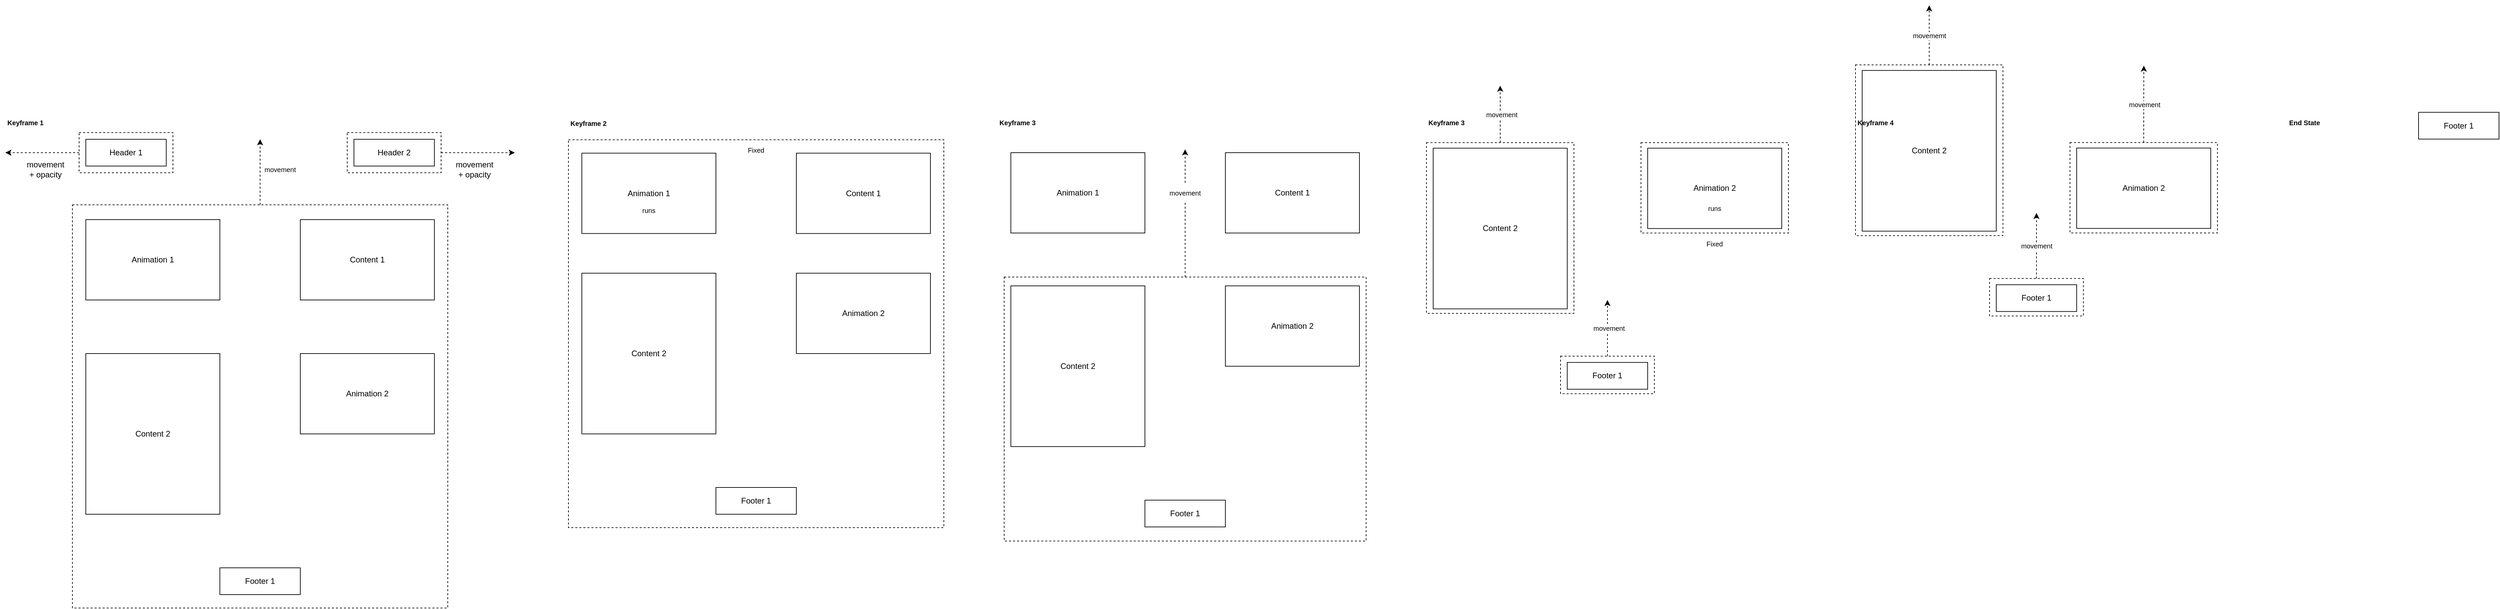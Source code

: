 <mxfile version="17.5.0" type="device"><diagram id="qDpcSCnvbgHkMtTbfWEl" name="Page-1"><mxGraphModel dx="2951" dy="2694" grid="1" gridSize="10" guides="1" tooltips="1" connect="1" arrows="1" fold="1" page="1" pageScale="1" pageWidth="4000" pageHeight="1000" math="0" shadow="0"><root><mxCell id="0"/><mxCell id="1" parent="0"/><mxCell id="D9h5YLzF-x8qjGeGGetP-142" value="" style="rounded=0;whiteSpace=wrap;html=1;" vertex="1" parent="1"><mxGeometry x="2810" y="-62.79" width="200" height="240" as="geometry"/></mxCell><mxCell id="D9h5YLzF-x8qjGeGGetP-158" value="movememt" style="edgeStyle=orthogonalEdgeStyle;rounded=0;orthogonalLoop=1;jettySize=auto;html=1;dashed=1;fontSize=10;" edge="1" parent="1" source="D9h5YLzF-x8qjGeGGetP-154"><mxGeometry relative="1" as="geometry"><mxPoint x="2910" y="-160" as="targetPoint"/></mxGeometry></mxCell><mxCell id="D9h5YLzF-x8qjGeGGetP-154" value="" style="rounded=0;whiteSpace=wrap;html=1;dashed=1;fontSize=10;fillColor=none;" vertex="1" parent="1"><mxGeometry x="2800" y="-71.07" width="220" height="255" as="geometry"/></mxCell><mxCell id="D9h5YLzF-x8qjGeGGetP-143" value="Content 2" style="text;html=1;strokeColor=none;fillColor=none;align=center;verticalAlign=middle;whiteSpace=wrap;rounded=0;" vertex="1" parent="1"><mxGeometry x="2875" y="42.21" width="70" height="30" as="geometry"/></mxCell><mxCell id="D9h5YLzF-x8qjGeGGetP-140" value="Keyframe 4" style="text;html=1;strokeColor=none;fillColor=none;align=center;verticalAlign=middle;whiteSpace=wrap;rounded=0;dashed=1;fontSize=10;fontStyle=1" vertex="1" parent="1"><mxGeometry x="2800" y="-0.26" width="60" height="30" as="geometry"/></mxCell><mxCell id="D9h5YLzF-x8qjGeGGetP-51" value="" style="rounded=0;whiteSpace=wrap;html=1;fillColor=none;dashed=1;" vertex="1" parent="1"><mxGeometry x="880" y="40.74" width="560" height="579.26" as="geometry"/></mxCell><mxCell id="D9h5YLzF-x8qjGeGGetP-20" value="" style="rounded=0;whiteSpace=wrap;html=1;fillColor=none;dashed=1;" vertex="1" parent="1"><mxGeometry x="140" y="137.87" width="560" height="602.13" as="geometry"/></mxCell><mxCell id="D9h5YLzF-x8qjGeGGetP-1" value="" style="rounded=0;whiteSpace=wrap;html=1;" vertex="1" parent="1"><mxGeometry x="160" y="40" width="120" height="40" as="geometry"/></mxCell><mxCell id="D9h5YLzF-x8qjGeGGetP-2" value="" style="rounded=0;whiteSpace=wrap;html=1;" vertex="1" parent="1"><mxGeometry x="560" y="40" width="120" height="40" as="geometry"/></mxCell><mxCell id="D9h5YLzF-x8qjGeGGetP-5" value="Header 1" style="text;html=1;strokeColor=none;fillColor=none;align=center;verticalAlign=middle;whiteSpace=wrap;rounded=0;" vertex="1" parent="1"><mxGeometry x="190" y="45" width="60" height="30" as="geometry"/></mxCell><mxCell id="D9h5YLzF-x8qjGeGGetP-6" value="Header 2" style="text;html=1;strokeColor=none;fillColor=none;align=center;verticalAlign=middle;whiteSpace=wrap;rounded=0;" vertex="1" parent="1"><mxGeometry x="590" y="45" width="60" height="30" as="geometry"/></mxCell><mxCell id="D9h5YLzF-x8qjGeGGetP-7" value="" style="rounded=0;whiteSpace=wrap;html=1;" vertex="1" parent="1"><mxGeometry x="160" y="160" width="200" height="120" as="geometry"/></mxCell><mxCell id="D9h5YLzF-x8qjGeGGetP-8" value="" style="rounded=0;whiteSpace=wrap;html=1;" vertex="1" parent="1"><mxGeometry x="480" y="160" width="200" height="120" as="geometry"/></mxCell><mxCell id="D9h5YLzF-x8qjGeGGetP-9" value="Animation 1" style="text;html=1;strokeColor=none;fillColor=none;align=center;verticalAlign=middle;whiteSpace=wrap;rounded=0;" vertex="1" parent="1"><mxGeometry x="225" y="205" width="70" height="30" as="geometry"/></mxCell><mxCell id="D9h5YLzF-x8qjGeGGetP-11" value="Content 1" style="text;html=1;strokeColor=none;fillColor=none;align=center;verticalAlign=middle;whiteSpace=wrap;rounded=0;" vertex="1" parent="1"><mxGeometry x="545" y="205" width="70" height="30" as="geometry"/></mxCell><mxCell id="D9h5YLzF-x8qjGeGGetP-13" value="" style="rounded=0;whiteSpace=wrap;html=1;" vertex="1" parent="1"><mxGeometry x="160" y="360" width="200" height="240" as="geometry"/></mxCell><mxCell id="D9h5YLzF-x8qjGeGGetP-15" value="Content 2" style="text;html=1;strokeColor=none;fillColor=none;align=center;verticalAlign=middle;whiteSpace=wrap;rounded=0;" vertex="1" parent="1"><mxGeometry x="225" y="465" width="70" height="30" as="geometry"/></mxCell><mxCell id="D9h5YLzF-x8qjGeGGetP-16" value="" style="rounded=0;whiteSpace=wrap;html=1;" vertex="1" parent="1"><mxGeometry x="480" y="360" width="200" height="120" as="geometry"/></mxCell><mxCell id="D9h5YLzF-x8qjGeGGetP-17" value="Animation 2" style="text;html=1;strokeColor=none;fillColor=none;align=center;verticalAlign=middle;whiteSpace=wrap;rounded=0;" vertex="1" parent="1"><mxGeometry x="545" y="405" width="70" height="30" as="geometry"/></mxCell><mxCell id="D9h5YLzF-x8qjGeGGetP-18" value="" style="rounded=0;whiteSpace=wrap;html=1;" vertex="1" parent="1"><mxGeometry x="360" y="680" width="120" height="40" as="geometry"/></mxCell><mxCell id="D9h5YLzF-x8qjGeGGetP-19" value="Footer 1" style="text;html=1;strokeColor=none;fillColor=none;align=center;verticalAlign=middle;whiteSpace=wrap;rounded=0;" vertex="1" parent="1"><mxGeometry x="390" y="685" width="60" height="30" as="geometry"/></mxCell><mxCell id="D9h5YLzF-x8qjGeGGetP-24" style="edgeStyle=orthogonalEdgeStyle;rounded=0;orthogonalLoop=1;jettySize=auto;html=1;dashed=1;fontSize=10;" edge="1" parent="1" source="D9h5YLzF-x8qjGeGGetP-20"><mxGeometry relative="1" as="geometry"><mxPoint x="420" y="40" as="targetPoint"/></mxGeometry></mxCell><mxCell id="D9h5YLzF-x8qjGeGGetP-21" value="movement + opacity" style="text;html=1;strokeColor=none;fillColor=none;align=center;verticalAlign=middle;whiteSpace=wrap;rounded=0;dashed=1;" vertex="1" parent="1"><mxGeometry x="70" y="70" width="60" height="30" as="geometry"/></mxCell><mxCell id="D9h5YLzF-x8qjGeGGetP-22" value="movement + opacity" style="text;html=1;strokeColor=none;fillColor=none;align=center;verticalAlign=middle;whiteSpace=wrap;rounded=0;dashed=1;" vertex="1" parent="1"><mxGeometry x="710" y="70" width="60" height="30" as="geometry"/></mxCell><mxCell id="D9h5YLzF-x8qjGeGGetP-23" style="edgeStyle=orthogonalEdgeStyle;rounded=0;orthogonalLoop=1;jettySize=auto;html=1;exitX=0.5;exitY=1;exitDx=0;exitDy=0;fontSize=10;" edge="1" parent="1"><mxGeometry relative="1" as="geometry"><mxPoint x="420" y="725.74" as="sourcePoint"/><mxPoint x="420" y="725.74" as="targetPoint"/></mxGeometry></mxCell><mxCell id="D9h5YLzF-x8qjGeGGetP-39" value="" style="rounded=0;whiteSpace=wrap;html=1;" vertex="1" parent="1"><mxGeometry x="900" y="60.74" width="200" height="120" as="geometry"/></mxCell><mxCell id="D9h5YLzF-x8qjGeGGetP-40" value="" style="rounded=0;whiteSpace=wrap;html=1;" vertex="1" parent="1"><mxGeometry x="1220" y="60.74" width="200" height="120" as="geometry"/></mxCell><mxCell id="D9h5YLzF-x8qjGeGGetP-41" value="Animation 1" style="text;html=1;strokeColor=none;fillColor=none;align=center;verticalAlign=middle;whiteSpace=wrap;rounded=0;" vertex="1" parent="1"><mxGeometry x="965" y="105.74" width="70" height="30" as="geometry"/></mxCell><mxCell id="D9h5YLzF-x8qjGeGGetP-42" value="Content 1" style="text;html=1;strokeColor=none;fillColor=none;align=center;verticalAlign=middle;whiteSpace=wrap;rounded=0;" vertex="1" parent="1"><mxGeometry x="1285" y="105.74" width="70" height="30" as="geometry"/></mxCell><mxCell id="D9h5YLzF-x8qjGeGGetP-54" style="edgeStyle=orthogonalEdgeStyle;rounded=0;orthogonalLoop=1;jettySize=auto;html=1;exitX=0.5;exitY=1;exitDx=0;exitDy=0;fontSize=10;" edge="1" parent="1"><mxGeometry relative="1" as="geometry"><mxPoint x="1140" y="440" as="sourcePoint"/><mxPoint x="1140" y="440" as="targetPoint"/></mxGeometry></mxCell><mxCell id="D9h5YLzF-x8qjGeGGetP-57" value="Fixed" style="text;html=1;strokeColor=none;fillColor=none;align=center;verticalAlign=middle;whiteSpace=wrap;rounded=0;dashed=1;fontSize=10;" vertex="1" parent="1"><mxGeometry x="1130" y="40.74" width="60" height="30" as="geometry"/></mxCell><mxCell id="D9h5YLzF-x8qjGeGGetP-58" value="Keyframe 1" style="text;html=1;strokeColor=none;fillColor=none;align=center;verticalAlign=middle;whiteSpace=wrap;rounded=0;dashed=1;fontSize=10;fontStyle=1" vertex="1" parent="1"><mxGeometry x="40" width="60" height="30" as="geometry"/></mxCell><mxCell id="D9h5YLzF-x8qjGeGGetP-59" value="Keyframe 2" style="text;html=1;strokeColor=none;fillColor=none;align=center;verticalAlign=middle;whiteSpace=wrap;rounded=0;dashed=1;fontSize=10;fontStyle=1" vertex="1" parent="1"><mxGeometry x="880" y="0.74" width="60" height="30" as="geometry"/></mxCell><mxCell id="D9h5YLzF-x8qjGeGGetP-60" value="movement" style="text;html=1;strokeColor=none;fillColor=none;align=center;verticalAlign=middle;whiteSpace=wrap;rounded=0;dashed=1;fontSize=10;" vertex="1" parent="1"><mxGeometry x="420" y="70" width="60" height="30" as="geometry"/></mxCell><mxCell id="D9h5YLzF-x8qjGeGGetP-61" value="runs" style="text;html=1;strokeColor=none;fillColor=none;align=center;verticalAlign=middle;whiteSpace=wrap;rounded=0;dashed=1;fontSize=10;" vertex="1" parent="1"><mxGeometry x="970" y="130.74" width="60" height="30" as="geometry"/></mxCell><mxCell id="D9h5YLzF-x8qjGeGGetP-62" value="" style="rounded=0;whiteSpace=wrap;html=1;" vertex="1" parent="1"><mxGeometry x="1540" y="60" width="200" height="120" as="geometry"/></mxCell><mxCell id="D9h5YLzF-x8qjGeGGetP-63" value="" style="rounded=0;whiteSpace=wrap;html=1;" vertex="1" parent="1"><mxGeometry x="1860" y="60" width="200" height="120" as="geometry"/></mxCell><mxCell id="D9h5YLzF-x8qjGeGGetP-64" value="Animation 1" style="text;html=1;strokeColor=none;fillColor=none;align=center;verticalAlign=middle;whiteSpace=wrap;rounded=0;" vertex="1" parent="1"><mxGeometry x="1605" y="105" width="70" height="30" as="geometry"/></mxCell><mxCell id="D9h5YLzF-x8qjGeGGetP-65" value="Content 1" style="text;html=1;strokeColor=none;fillColor=none;align=center;verticalAlign=middle;whiteSpace=wrap;rounded=0;" vertex="1" parent="1"><mxGeometry x="1925" y="105" width="70" height="30" as="geometry"/></mxCell><mxCell id="D9h5YLzF-x8qjGeGGetP-75" value="Keyframe 3" style="text;html=1;strokeColor=none;fillColor=none;align=center;verticalAlign=middle;whiteSpace=wrap;rounded=0;dashed=1;fontSize=10;fontStyle=1" vertex="1" parent="1"><mxGeometry x="1520" width="60" height="30" as="geometry"/></mxCell><mxCell id="D9h5YLzF-x8qjGeGGetP-79" style="edgeStyle=orthogonalEdgeStyle;rounded=0;orthogonalLoop=1;jettySize=auto;html=1;exitX=0.5;exitY=0;exitDx=0;exitDy=0;dashed=1;fontSize=10;startArrow=none;" edge="1" parent="1" source="D9h5YLzF-x8qjGeGGetP-81"><mxGeometry relative="1" as="geometry"><mxPoint x="1800" y="55" as="targetPoint"/></mxGeometry></mxCell><mxCell id="D9h5YLzF-x8qjGeGGetP-77" value="" style="rounded=0;whiteSpace=wrap;html=1;dashed=1;fontSize=10;fillColor=none;" vertex="1" parent="1"><mxGeometry x="1530" y="245.74" width="540" height="394.26" as="geometry"/></mxCell><mxCell id="D9h5YLzF-x8qjGeGGetP-81" value="movement" style="text;html=1;strokeColor=none;fillColor=none;align=center;verticalAlign=middle;whiteSpace=wrap;rounded=0;dashed=1;fontSize=10;" vertex="1" parent="1"><mxGeometry x="1770" y="105" width="60" height="30" as="geometry"/></mxCell><mxCell id="D9h5YLzF-x8qjGeGGetP-82" value="" style="edgeStyle=orthogonalEdgeStyle;rounded=0;orthogonalLoop=1;jettySize=auto;html=1;exitX=0.5;exitY=0;exitDx=0;exitDy=0;dashed=1;fontSize=10;endArrow=none;" edge="1" parent="1" source="D9h5YLzF-x8qjGeGGetP-77" target="D9h5YLzF-x8qjGeGGetP-81"><mxGeometry relative="1" as="geometry"><mxPoint x="1800" y="55" as="targetPoint"/><mxPoint x="1800" y="245.74" as="sourcePoint"/></mxGeometry></mxCell><mxCell id="D9h5YLzF-x8qjGeGGetP-94" value="Keyframe 3" style="text;html=1;strokeColor=none;fillColor=none;align=center;verticalAlign=middle;whiteSpace=wrap;rounded=0;dashed=1;fontSize=10;fontStyle=1" vertex="1" parent="1"><mxGeometry x="2160" y="-0.08" width="60" height="30" as="geometry"/></mxCell><mxCell id="D9h5YLzF-x8qjGeGGetP-101" value="" style="rounded=0;whiteSpace=wrap;html=1;" vertex="1" parent="1"><mxGeometry x="900" y="240" width="200" height="240" as="geometry"/></mxCell><mxCell id="D9h5YLzF-x8qjGeGGetP-102" value="Content 2" style="text;html=1;strokeColor=none;fillColor=none;align=center;verticalAlign=middle;whiteSpace=wrap;rounded=0;" vertex="1" parent="1"><mxGeometry x="965" y="345" width="70" height="30" as="geometry"/></mxCell><mxCell id="D9h5YLzF-x8qjGeGGetP-103" value="Animation 2" style="text;html=1;strokeColor=none;fillColor=none;align=center;verticalAlign=middle;whiteSpace=wrap;rounded=0;" vertex="1" parent="1"><mxGeometry x="1285" y="285" width="70" height="30" as="geometry"/></mxCell><mxCell id="D9h5YLzF-x8qjGeGGetP-104" value="Animation 2" style="rounded=0;whiteSpace=wrap;html=1;" vertex="1" parent="1"><mxGeometry x="1220" y="240" width="200" height="120" as="geometry"/></mxCell><mxCell id="D9h5YLzF-x8qjGeGGetP-105" value="Footer 1" style="text;html=1;strokeColor=none;fillColor=none;align=center;verticalAlign=middle;whiteSpace=wrap;rounded=0;" vertex="1" parent="1"><mxGeometry x="1130" y="565" width="60" height="30" as="geometry"/></mxCell><mxCell id="D9h5YLzF-x8qjGeGGetP-106" value="Footer 1" style="rounded=0;whiteSpace=wrap;html=1;" vertex="1" parent="1"><mxGeometry x="1100" y="560" width="120" height="40" as="geometry"/></mxCell><mxCell id="D9h5YLzF-x8qjGeGGetP-114" style="edgeStyle=orthogonalEdgeStyle;rounded=0;orthogonalLoop=1;jettySize=auto;html=1;exitX=0.5;exitY=1;exitDx=0;exitDy=0;fontSize=10;" edge="1" parent="1"><mxGeometry relative="1" as="geometry"><mxPoint x="1780" y="458.93" as="sourcePoint"/><mxPoint x="1780" y="458.93" as="targetPoint"/></mxGeometry></mxCell><mxCell id="D9h5YLzF-x8qjGeGGetP-115" value="" style="rounded=0;whiteSpace=wrap;html=1;" vertex="1" parent="1"><mxGeometry x="1540" y="258.93" width="200" height="240" as="geometry"/></mxCell><mxCell id="D9h5YLzF-x8qjGeGGetP-116" value="Content 2" style="text;html=1;strokeColor=none;fillColor=none;align=center;verticalAlign=middle;whiteSpace=wrap;rounded=0;" vertex="1" parent="1"><mxGeometry x="1605" y="363.93" width="70" height="30" as="geometry"/></mxCell><mxCell id="D9h5YLzF-x8qjGeGGetP-117" value="Animation 2" style="text;html=1;strokeColor=none;fillColor=none;align=center;verticalAlign=middle;whiteSpace=wrap;rounded=0;" vertex="1" parent="1"><mxGeometry x="1925" y="303.93" width="70" height="30" as="geometry"/></mxCell><mxCell id="D9h5YLzF-x8qjGeGGetP-118" value="Animation 2" style="rounded=0;whiteSpace=wrap;html=1;" vertex="1" parent="1"><mxGeometry x="1860" y="258.93" width="200" height="120" as="geometry"/></mxCell><mxCell id="D9h5YLzF-x8qjGeGGetP-119" value="Footer 1" style="text;html=1;strokeColor=none;fillColor=none;align=center;verticalAlign=middle;whiteSpace=wrap;rounded=0;" vertex="1" parent="1"><mxGeometry x="1770" y="583.93" width="60" height="30" as="geometry"/></mxCell><mxCell id="D9h5YLzF-x8qjGeGGetP-120" value="Footer 1" style="rounded=0;whiteSpace=wrap;html=1;" vertex="1" parent="1"><mxGeometry x="1740" y="578.93" width="120" height="40" as="geometry"/></mxCell><mxCell id="D9h5YLzF-x8qjGeGGetP-121" style="edgeStyle=orthogonalEdgeStyle;rounded=0;orthogonalLoop=1;jettySize=auto;html=1;exitX=0.5;exitY=1;exitDx=0;exitDy=0;dashed=1;fontSize=10;" edge="1" parent="1" source="D9h5YLzF-x8qjGeGGetP-77" target="D9h5YLzF-x8qjGeGGetP-77"><mxGeometry relative="1" as="geometry"/></mxCell><mxCell id="D9h5YLzF-x8qjGeGGetP-123" style="edgeStyle=orthogonalEdgeStyle;rounded=0;orthogonalLoop=1;jettySize=auto;html=1;exitX=0.5;exitY=1;exitDx=0;exitDy=0;fontSize=10;" edge="1" parent="1"><mxGeometry relative="1" as="geometry"><mxPoint x="2410.0" y="253.28" as="sourcePoint"/><mxPoint x="2410.0" y="253.28" as="targetPoint"/></mxGeometry></mxCell><mxCell id="D9h5YLzF-x8qjGeGGetP-124" value="" style="rounded=0;whiteSpace=wrap;html=1;" vertex="1" parent="1"><mxGeometry x="2170" y="53.28" width="200" height="240" as="geometry"/></mxCell><mxCell id="D9h5YLzF-x8qjGeGGetP-125" value="Content 2" style="text;html=1;strokeColor=none;fillColor=none;align=center;verticalAlign=middle;whiteSpace=wrap;rounded=0;" vertex="1" parent="1"><mxGeometry x="2235" y="158.28" width="70" height="30" as="geometry"/></mxCell><mxCell id="D9h5YLzF-x8qjGeGGetP-126" value="Animation 2" style="text;html=1;strokeColor=none;fillColor=none;align=center;verticalAlign=middle;whiteSpace=wrap;rounded=0;" vertex="1" parent="1"><mxGeometry x="2555" y="98.28" width="70" height="30" as="geometry"/></mxCell><mxCell id="D9h5YLzF-x8qjGeGGetP-127" value="Animation 2" style="rounded=0;whiteSpace=wrap;html=1;" vertex="1" parent="1"><mxGeometry x="2490" y="53.28" width="200" height="120" as="geometry"/></mxCell><mxCell id="D9h5YLzF-x8qjGeGGetP-128" value="Footer 1" style="text;html=1;strokeColor=none;fillColor=none;align=center;verticalAlign=middle;whiteSpace=wrap;rounded=0;" vertex="1" parent="1"><mxGeometry x="2400" y="378.28" width="60" height="30" as="geometry"/></mxCell><mxCell id="D9h5YLzF-x8qjGeGGetP-129" value="Footer 1" style="rounded=0;whiteSpace=wrap;html=1;" vertex="1" parent="1"><mxGeometry x="2370" y="373.28" width="120" height="40" as="geometry"/></mxCell><mxCell id="D9h5YLzF-x8qjGeGGetP-130" style="edgeStyle=orthogonalEdgeStyle;rounded=0;orthogonalLoop=1;jettySize=auto;html=1;exitX=0.5;exitY=1;exitDx=0;exitDy=0;dashed=1;fontSize=10;" edge="1" parent="1"><mxGeometry relative="1" as="geometry"><mxPoint x="2430.0" y="434.35" as="sourcePoint"/><mxPoint x="2430.0" y="434.35" as="targetPoint"/></mxGeometry></mxCell><mxCell id="D9h5YLzF-x8qjGeGGetP-131" value="" style="rounded=0;whiteSpace=wrap;html=1;dashed=1;fontSize=10;fillColor=none;" vertex="1" parent="1"><mxGeometry x="2480" y="45" width="220" height="135" as="geometry"/></mxCell><mxCell id="D9h5YLzF-x8qjGeGGetP-132" value="Fixed" style="text;html=1;strokeColor=none;fillColor=none;align=center;verticalAlign=middle;whiteSpace=wrap;rounded=0;dashed=1;fontSize=10;" vertex="1" parent="1"><mxGeometry x="2560" y="180.74" width="60" height="30" as="geometry"/></mxCell><mxCell id="D9h5YLzF-x8qjGeGGetP-133" value="runs" style="text;html=1;strokeColor=none;fillColor=none;align=center;verticalAlign=middle;whiteSpace=wrap;rounded=0;dashed=1;fontSize=10;" vertex="1" parent="1"><mxGeometry x="2560" y="128.28" width="60" height="30" as="geometry"/></mxCell><mxCell id="D9h5YLzF-x8qjGeGGetP-136" style="edgeStyle=orthogonalEdgeStyle;rounded=0;orthogonalLoop=1;jettySize=auto;html=1;dashed=1;fontSize=10;" edge="1" parent="1" source="D9h5YLzF-x8qjGeGGetP-134"><mxGeometry relative="1" as="geometry"><mxPoint x="2270" y="-40" as="targetPoint"/></mxGeometry></mxCell><mxCell id="D9h5YLzF-x8qjGeGGetP-138" value="movement" style="edgeLabel;html=1;align=center;verticalAlign=middle;resizable=0;points=[];fontSize=10;" vertex="1" connectable="0" parent="D9h5YLzF-x8qjGeGGetP-136"><mxGeometry x="0.006" y="-1" relative="1" as="geometry"><mxPoint as="offset"/></mxGeometry></mxCell><mxCell id="D9h5YLzF-x8qjGeGGetP-134" value="" style="rounded=0;whiteSpace=wrap;html=1;dashed=1;fontSize=10;fillColor=none;" vertex="1" parent="1"><mxGeometry x="2160" y="45" width="220" height="255" as="geometry"/></mxCell><mxCell id="D9h5YLzF-x8qjGeGGetP-137" style="edgeStyle=orthogonalEdgeStyle;rounded=0;orthogonalLoop=1;jettySize=auto;html=1;dashed=1;fontSize=10;" edge="1" parent="1" source="D9h5YLzF-x8qjGeGGetP-135"><mxGeometry relative="1" as="geometry"><mxPoint x="2430" y="280" as="targetPoint"/></mxGeometry></mxCell><mxCell id="D9h5YLzF-x8qjGeGGetP-139" value="movement" style="edgeLabel;html=1;align=center;verticalAlign=middle;resizable=0;points=[];fontSize=10;" vertex="1" connectable="0" parent="D9h5YLzF-x8qjGeGGetP-137"><mxGeometry x="0.019" y="-1" relative="1" as="geometry"><mxPoint as="offset"/></mxGeometry></mxCell><mxCell id="D9h5YLzF-x8qjGeGGetP-135" value="" style="rounded=0;whiteSpace=wrap;html=1;dashed=1;fontSize=10;fillColor=none;" vertex="1" parent="1"><mxGeometry x="2360" y="363.93" width="140" height="56.07" as="geometry"/></mxCell><mxCell id="D9h5YLzF-x8qjGeGGetP-141" style="edgeStyle=orthogonalEdgeStyle;rounded=0;orthogonalLoop=1;jettySize=auto;html=1;exitX=0.5;exitY=1;exitDx=0;exitDy=0;fontSize=10;" edge="1" parent="1"><mxGeometry relative="1" as="geometry"><mxPoint x="3050" y="137.21" as="sourcePoint"/><mxPoint x="3050" y="137.21" as="targetPoint"/></mxGeometry></mxCell><mxCell id="D9h5YLzF-x8qjGeGGetP-144" value="Animation 2" style="text;html=1;strokeColor=none;fillColor=none;align=center;verticalAlign=middle;whiteSpace=wrap;rounded=0;" vertex="1" parent="1"><mxGeometry x="3195" y="98.1" width="70" height="30" as="geometry"/></mxCell><mxCell id="D9h5YLzF-x8qjGeGGetP-145" value="Animation 2" style="rounded=0;whiteSpace=wrap;html=1;" vertex="1" parent="1"><mxGeometry x="3130" y="53.1" width="200" height="120" as="geometry"/></mxCell><mxCell id="D9h5YLzF-x8qjGeGGetP-146" value="Footer 1" style="text;html=1;strokeColor=none;fillColor=none;align=center;verticalAlign=middle;whiteSpace=wrap;rounded=0;" vertex="1" parent="1"><mxGeometry x="3040" y="262.21" width="60" height="30" as="geometry"/></mxCell><mxCell id="D9h5YLzF-x8qjGeGGetP-147" value="Footer 1" style="rounded=0;whiteSpace=wrap;html=1;" vertex="1" parent="1"><mxGeometry x="3010" y="257.21" width="120" height="40" as="geometry"/></mxCell><mxCell id="D9h5YLzF-x8qjGeGGetP-148" style="edgeStyle=orthogonalEdgeStyle;rounded=0;orthogonalLoop=1;jettySize=auto;html=1;exitX=0.5;exitY=1;exitDx=0;exitDy=0;dashed=1;fontSize=10;" edge="1" parent="1"><mxGeometry relative="1" as="geometry"><mxPoint x="3070" y="434.17" as="sourcePoint"/><mxPoint x="3070" y="434.17" as="targetPoint"/></mxGeometry></mxCell><mxCell id="D9h5YLzF-x8qjGeGGetP-159" value="movement" style="edgeStyle=orthogonalEdgeStyle;rounded=0;orthogonalLoop=1;jettySize=auto;html=1;exitX=0.5;exitY=0;exitDx=0;exitDy=0;dashed=1;fontSize=10;" edge="1" parent="1" source="D9h5YLzF-x8qjGeGGetP-149"><mxGeometry relative="1" as="geometry"><mxPoint x="3230.172" y="-70" as="targetPoint"/></mxGeometry></mxCell><mxCell id="D9h5YLzF-x8qjGeGGetP-149" value="" style="rounded=0;whiteSpace=wrap;html=1;dashed=1;fontSize=10;fillColor=none;" vertex="1" parent="1"><mxGeometry x="3120" y="44.82" width="220" height="135" as="geometry"/></mxCell><mxCell id="D9h5YLzF-x8qjGeGGetP-160" value="movement" style="edgeStyle=orthogonalEdgeStyle;rounded=0;orthogonalLoop=1;jettySize=auto;html=1;dashed=1;fontSize=10;" edge="1" parent="1" source="D9h5YLzF-x8qjGeGGetP-157"><mxGeometry relative="1" as="geometry"><mxPoint x="3070" y="150" as="targetPoint"/></mxGeometry></mxCell><mxCell id="D9h5YLzF-x8qjGeGGetP-157" value="" style="rounded=0;whiteSpace=wrap;html=1;dashed=1;fontSize=10;fillColor=none;" vertex="1" parent="1"><mxGeometry x="3000" y="247.86" width="140" height="56.07" as="geometry"/></mxCell><mxCell id="D9h5YLzF-x8qjGeGGetP-165" value="End State" style="text;html=1;strokeColor=none;fillColor=none;align=center;verticalAlign=middle;whiteSpace=wrap;rounded=0;dashed=1;fontSize=10;fontStyle=1" vertex="1" parent="1"><mxGeometry x="3440" y="-0.26" width="60" height="30" as="geometry"/></mxCell><mxCell id="D9h5YLzF-x8qjGeGGetP-169" value="Footer 1" style="text;html=1;strokeColor=none;fillColor=none;align=center;verticalAlign=middle;whiteSpace=wrap;rounded=0;" vertex="1" parent="1"><mxGeometry x="3670" y="4.74" width="60" height="30" as="geometry"/></mxCell><mxCell id="D9h5YLzF-x8qjGeGGetP-170" value="Footer 1" style="rounded=0;whiteSpace=wrap;html=1;" vertex="1" parent="1"><mxGeometry x="3640" y="-0.26" width="120" height="40" as="geometry"/></mxCell><mxCell id="D9h5YLzF-x8qjGeGGetP-178" style="edgeStyle=orthogonalEdgeStyle;rounded=0;orthogonalLoop=1;jettySize=auto;html=1;dashed=1;fontSize=10;" edge="1" parent="1" source="D9h5YLzF-x8qjGeGGetP-175"><mxGeometry relative="1" as="geometry"><mxPoint x="40" y="60" as="targetPoint"/></mxGeometry></mxCell><mxCell id="D9h5YLzF-x8qjGeGGetP-175" value="" style="rounded=0;whiteSpace=wrap;html=1;dashed=1;fontSize=10;fillColor=none;" vertex="1" parent="1"><mxGeometry x="150" y="30" width="140" height="60" as="geometry"/></mxCell><mxCell id="D9h5YLzF-x8qjGeGGetP-177" style="edgeStyle=orthogonalEdgeStyle;rounded=0;orthogonalLoop=1;jettySize=auto;html=1;exitX=1;exitY=0.5;exitDx=0;exitDy=0;dashed=1;fontSize=10;" edge="1" parent="1" source="D9h5YLzF-x8qjGeGGetP-176"><mxGeometry relative="1" as="geometry"><mxPoint x="800" y="60" as="targetPoint"/></mxGeometry></mxCell><mxCell id="D9h5YLzF-x8qjGeGGetP-176" value="" style="rounded=0;whiteSpace=wrap;html=1;dashed=1;fontSize=10;fillColor=none;" vertex="1" parent="1"><mxGeometry x="550" y="30" width="140" height="60" as="geometry"/></mxCell></root></mxGraphModel></diagram></mxfile>